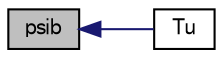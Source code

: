 digraph "psib"
{
  bgcolor="transparent";
  edge [fontname="FreeSans",fontsize="10",labelfontname="FreeSans",labelfontsize="10"];
  node [fontname="FreeSans",fontsize="10",shape=record];
  rankdir="LR";
  Node53 [label="psib",height=0.2,width=0.4,color="black", fillcolor="grey75", style="filled", fontcolor="black"];
  Node53 -> Node54 [dir="back",color="midnightblue",fontsize="10",style="solid",fontname="FreeSans"];
  Node54 [label="Tu",height=0.2,width=0.4,color="black",URL="$a30170.html#a48afef813a7c72ec4406f88e955a9cc9",tooltip="Unburnt gas temperature [K]. "];
}
